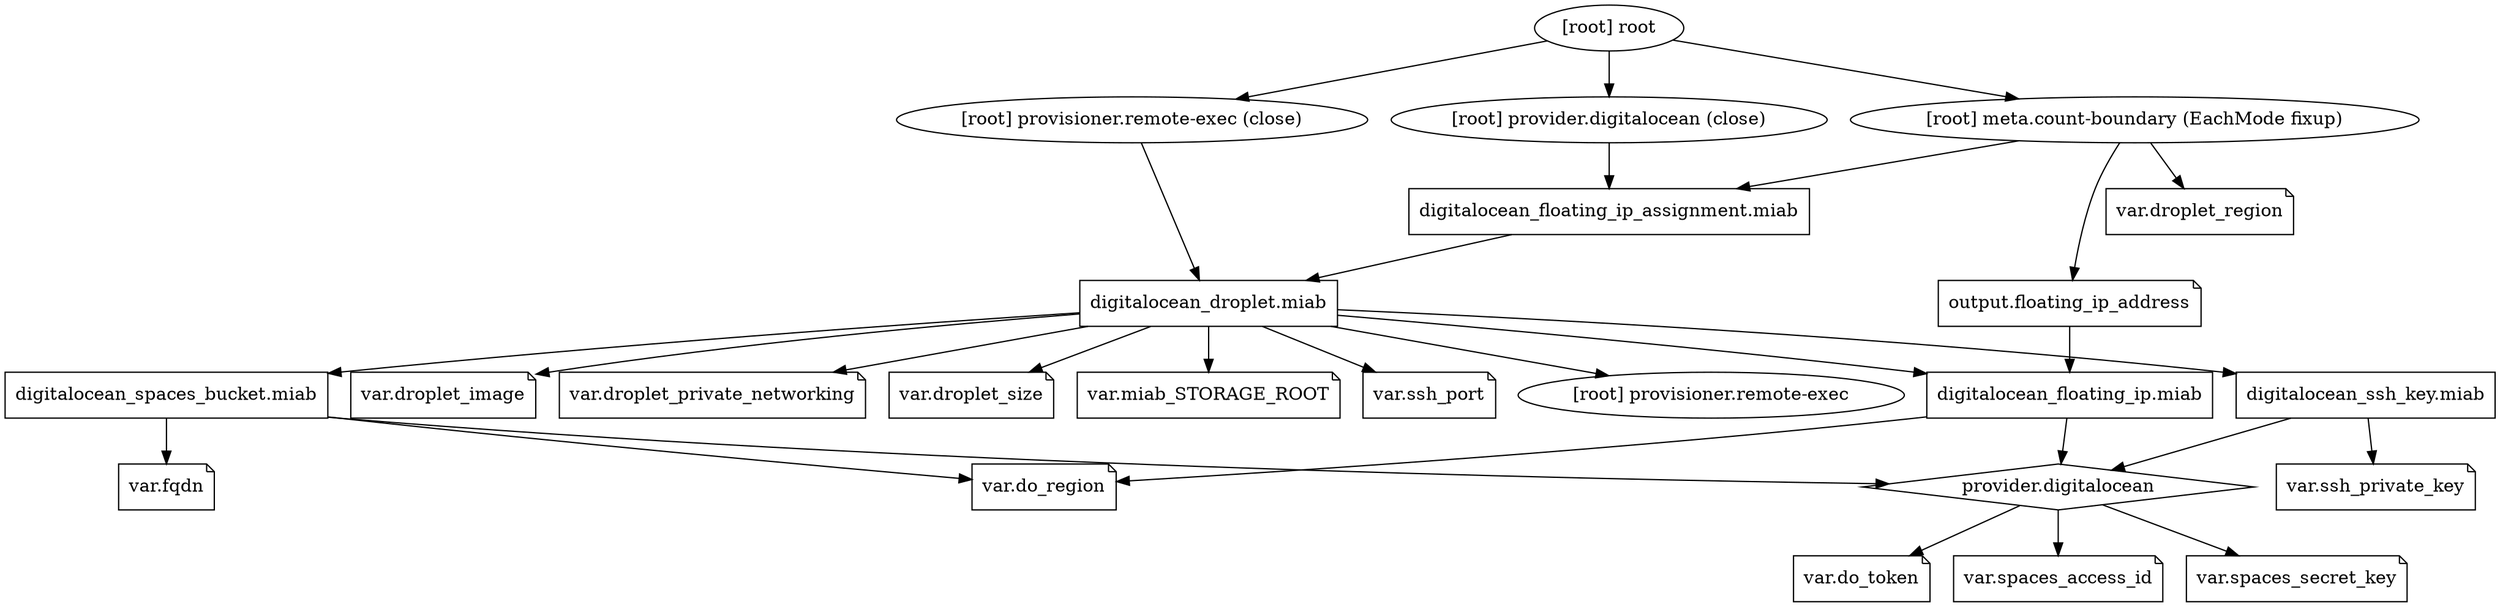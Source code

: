 digraph {
	compound = "true"
	newrank = "true"
	subgraph "root" {
		"[root] digitalocean_droplet.miab" [label = "digitalocean_droplet.miab", shape = "box"]
		"[root] digitalocean_floating_ip.miab" [label = "digitalocean_floating_ip.miab", shape = "box"]
		"[root] digitalocean_floating_ip_assignment.miab" [label = "digitalocean_floating_ip_assignment.miab", shape = "box"]
		"[root] digitalocean_spaces_bucket.miab" [label = "digitalocean_spaces_bucket.miab", shape = "box"]
		"[root] digitalocean_ssh_key.miab" [label = "digitalocean_ssh_key.miab", shape = "box"]
		"[root] output.floating_ip_address" [label = "output.floating_ip_address", shape = "note"]
		"[root] provider.digitalocean" [label = "provider.digitalocean", shape = "diamond"]
		"[root] var.do_region" [label = "var.do_region", shape = "note"]
		"[root] var.do_token" [label = "var.do_token", shape = "note"]
		"[root] var.droplet_image" [label = "var.droplet_image", shape = "note"]
		"[root] var.droplet_private_networking" [label = "var.droplet_private_networking", shape = "note"]
		"[root] var.droplet_region" [label = "var.droplet_region", shape = "note"]
		"[root] var.droplet_size" [label = "var.droplet_size", shape = "note"]
		"[root] var.fqdn" [label = "var.fqdn", shape = "note"]
		"[root] var.miab_STORAGE_ROOT" [label = "var.miab_STORAGE_ROOT", shape = "note"]
		"[root] var.spaces_access_id" [label = "var.spaces_access_id", shape = "note"]
		"[root] var.spaces_secret_key" [label = "var.spaces_secret_key", shape = "note"]
		"[root] var.ssh_port" [label = "var.ssh_port", shape = "note"]
		"[root] var.ssh_private_key" [label = "var.ssh_private_key", shape = "note"]
		"[root] digitalocean_droplet.miab" -> "[root] digitalocean_floating_ip.miab"
		"[root] digitalocean_droplet.miab" -> "[root] digitalocean_spaces_bucket.miab"
		"[root] digitalocean_droplet.miab" -> "[root] digitalocean_ssh_key.miab"
		"[root] digitalocean_droplet.miab" -> "[root] provisioner.remote-exec"
		"[root] digitalocean_droplet.miab" -> "[root] var.droplet_image"
		"[root] digitalocean_droplet.miab" -> "[root] var.droplet_private_networking"
		"[root] digitalocean_droplet.miab" -> "[root] var.droplet_size"
		"[root] digitalocean_droplet.miab" -> "[root] var.miab_STORAGE_ROOT"
		"[root] digitalocean_droplet.miab" -> "[root] var.ssh_port"
		"[root] digitalocean_floating_ip.miab" -> "[root] provider.digitalocean"
		"[root] digitalocean_floating_ip.miab" -> "[root] var.do_region"
		"[root] digitalocean_floating_ip_assignment.miab" -> "[root] digitalocean_droplet.miab"
		"[root] digitalocean_spaces_bucket.miab" -> "[root] provider.digitalocean"
		"[root] digitalocean_spaces_bucket.miab" -> "[root] var.do_region"
		"[root] digitalocean_spaces_bucket.miab" -> "[root] var.fqdn"
		"[root] digitalocean_ssh_key.miab" -> "[root] provider.digitalocean"
		"[root] digitalocean_ssh_key.miab" -> "[root] var.ssh_private_key"
		"[root] meta.count-boundary (EachMode fixup)" -> "[root] digitalocean_floating_ip_assignment.miab"
		"[root] meta.count-boundary (EachMode fixup)" -> "[root] output.floating_ip_address"
		"[root] meta.count-boundary (EachMode fixup)" -> "[root] var.droplet_region"
		"[root] output.floating_ip_address" -> "[root] digitalocean_floating_ip.miab"
		"[root] provider.digitalocean (close)" -> "[root] digitalocean_floating_ip_assignment.miab"
		"[root] provider.digitalocean" -> "[root] var.do_token"
		"[root] provider.digitalocean" -> "[root] var.spaces_access_id"
		"[root] provider.digitalocean" -> "[root] var.spaces_secret_key"
		"[root] provisioner.remote-exec (close)" -> "[root] digitalocean_droplet.miab"
		"[root] root" -> "[root] meta.count-boundary (EachMode fixup)"
		"[root] root" -> "[root] provider.digitalocean (close)"
		"[root] root" -> "[root] provisioner.remote-exec (close)"
	}
}

